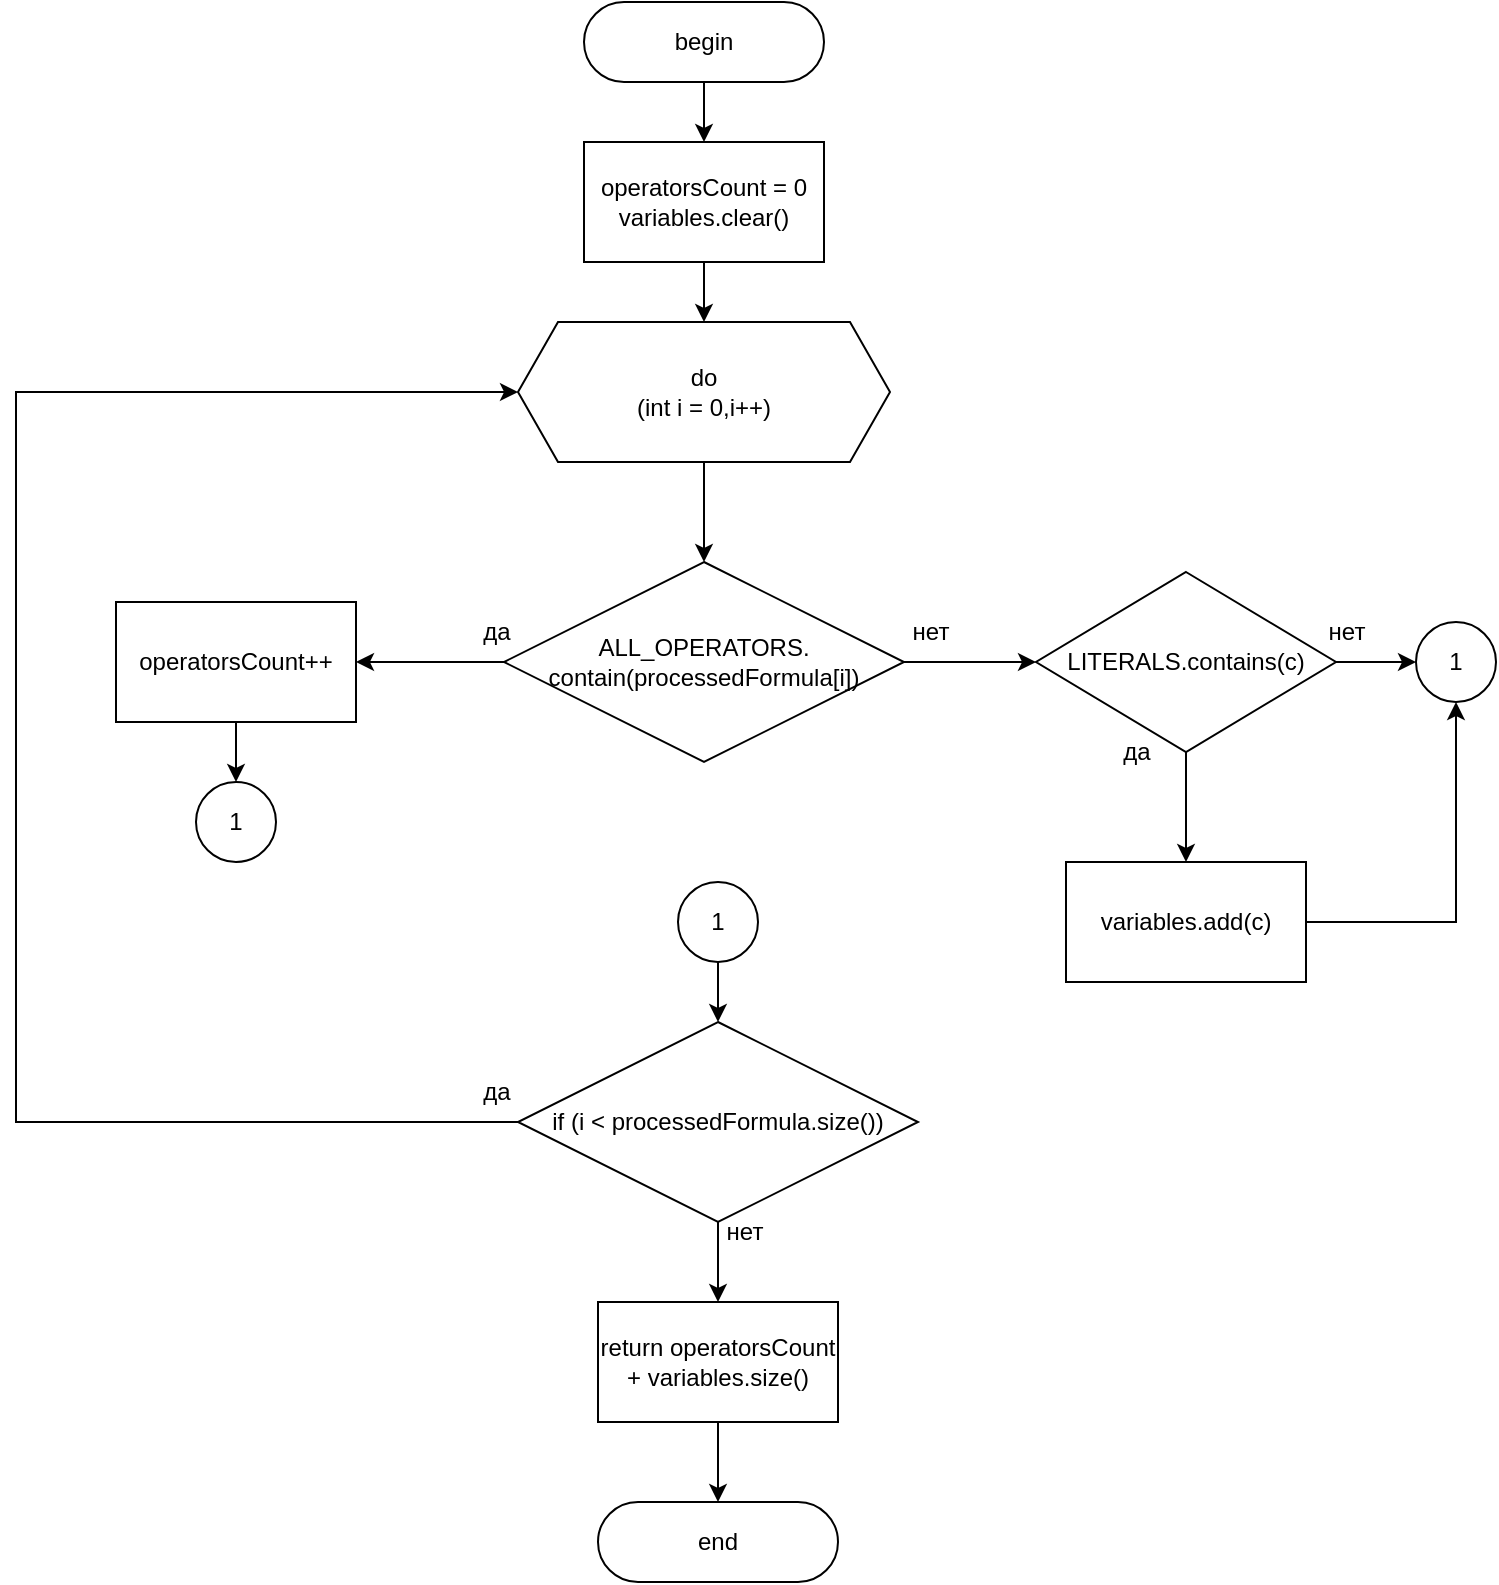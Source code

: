 <mxfile version="27.0.2">
  <diagram id="C5RBs43oDa-KdzZeNtuy" name="Page-1">
    <mxGraphModel dx="1234" dy="786" grid="1" gridSize="10" guides="1" tooltips="1" connect="1" arrows="1" fold="1" page="1" pageScale="1" pageWidth="827" pageHeight="1169" math="0" shadow="0">
      <root>
        <mxCell id="WIyWlLk6GJQsqaUBKTNV-0" />
        <mxCell id="WIyWlLk6GJQsqaUBKTNV-1" parent="WIyWlLk6GJQsqaUBKTNV-0" />
        <mxCell id="GvMWugbNL8Nnu87U0aRX-3" style="edgeStyle=orthogonalEdgeStyle;rounded=0;orthogonalLoop=1;jettySize=auto;html=1;" parent="WIyWlLk6GJQsqaUBKTNV-1" source="GvMWugbNL8Nnu87U0aRX-0" target="GvMWugbNL8Nnu87U0aRX-2" edge="1">
          <mxGeometry relative="1" as="geometry" />
        </mxCell>
        <mxCell id="GvMWugbNL8Nnu87U0aRX-0" value="begin" style="rounded=1;whiteSpace=wrap;html=1;arcSize=50;" parent="WIyWlLk6GJQsqaUBKTNV-1" vertex="1">
          <mxGeometry x="354" y="40" width="120" height="40" as="geometry" />
        </mxCell>
        <mxCell id="GvMWugbNL8Nnu87U0aRX-6" style="edgeStyle=orthogonalEdgeStyle;rounded=0;orthogonalLoop=1;jettySize=auto;html=1;entryX=0.5;entryY=0;entryDx=0;entryDy=0;" parent="WIyWlLk6GJQsqaUBKTNV-1" source="GvMWugbNL8Nnu87U0aRX-2" target="GvMWugbNL8Nnu87U0aRX-5" edge="1">
          <mxGeometry relative="1" as="geometry" />
        </mxCell>
        <mxCell id="GvMWugbNL8Nnu87U0aRX-2" value="operatorsCount = 0&lt;div&gt;variables.clear()&lt;/div&gt;" style="rounded=0;whiteSpace=wrap;html=1;" parent="WIyWlLk6GJQsqaUBKTNV-1" vertex="1">
          <mxGeometry x="354" y="110" width="120" height="60" as="geometry" />
        </mxCell>
        <mxCell id="GvMWugbNL8Nnu87U0aRX-8" style="edgeStyle=orthogonalEdgeStyle;rounded=0;orthogonalLoop=1;jettySize=auto;html=1;" parent="WIyWlLk6GJQsqaUBKTNV-1" source="GvMWugbNL8Nnu87U0aRX-5" target="GvMWugbNL8Nnu87U0aRX-7" edge="1">
          <mxGeometry relative="1" as="geometry" />
        </mxCell>
        <mxCell id="GvMWugbNL8Nnu87U0aRX-5" value="do&lt;div&gt;(int i = 0,i++)&lt;/div&gt;" style="shape=hexagon;perimeter=hexagonPerimeter2;whiteSpace=wrap;html=1;fixedSize=1;" parent="WIyWlLk6GJQsqaUBKTNV-1" vertex="1">
          <mxGeometry x="321" y="200" width="186" height="70" as="geometry" />
        </mxCell>
        <mxCell id="GvMWugbNL8Nnu87U0aRX-10" style="edgeStyle=orthogonalEdgeStyle;rounded=0;orthogonalLoop=1;jettySize=auto;html=1;entryX=1;entryY=0.5;entryDx=0;entryDy=0;" parent="WIyWlLk6GJQsqaUBKTNV-1" source="GvMWugbNL8Nnu87U0aRX-7" target="GvMWugbNL8Nnu87U0aRX-9" edge="1">
          <mxGeometry relative="1" as="geometry" />
        </mxCell>
        <mxCell id="GvMWugbNL8Nnu87U0aRX-14" style="edgeStyle=orthogonalEdgeStyle;rounded=0;orthogonalLoop=1;jettySize=auto;html=1;entryX=0;entryY=0.5;entryDx=0;entryDy=0;" parent="WIyWlLk6GJQsqaUBKTNV-1" source="GvMWugbNL8Nnu87U0aRX-7" target="GvMWugbNL8Nnu87U0aRX-13" edge="1">
          <mxGeometry relative="1" as="geometry" />
        </mxCell>
        <mxCell id="GvMWugbNL8Nnu87U0aRX-7" value="ALL_OPERATORS.&lt;div&gt;contain(processedFormula[i])&lt;/div&gt;" style="rhombus;whiteSpace=wrap;html=1;" parent="WIyWlLk6GJQsqaUBKTNV-1" vertex="1">
          <mxGeometry x="314" y="320" width="200" height="100" as="geometry" />
        </mxCell>
        <mxCell id="GvMWugbNL8Nnu87U0aRX-28" style="edgeStyle=orthogonalEdgeStyle;rounded=0;orthogonalLoop=1;jettySize=auto;html=1;entryX=0.5;entryY=0;entryDx=0;entryDy=0;" parent="WIyWlLk6GJQsqaUBKTNV-1" source="GvMWugbNL8Nnu87U0aRX-9" target="GvMWugbNL8Nnu87U0aRX-27" edge="1">
          <mxGeometry relative="1" as="geometry" />
        </mxCell>
        <mxCell id="GvMWugbNL8Nnu87U0aRX-9" value="operatorsCount++" style="rounded=0;whiteSpace=wrap;html=1;" parent="WIyWlLk6GJQsqaUBKTNV-1" vertex="1">
          <mxGeometry x="120" y="340" width="120" height="60" as="geometry" />
        </mxCell>
        <mxCell id="GvMWugbNL8Nnu87U0aRX-11" value="да" style="text;html=1;align=center;verticalAlign=middle;resizable=0;points=[];autosize=1;strokeColor=none;fillColor=none;" parent="WIyWlLk6GJQsqaUBKTNV-1" vertex="1">
          <mxGeometry x="290" y="340" width="40" height="30" as="geometry" />
        </mxCell>
        <mxCell id="GvMWugbNL8Nnu87U0aRX-31" style="edgeStyle=orthogonalEdgeStyle;rounded=0;orthogonalLoop=1;jettySize=auto;html=1;entryX=0.5;entryY=1;entryDx=0;entryDy=0;" parent="WIyWlLk6GJQsqaUBKTNV-1" source="GvMWugbNL8Nnu87U0aRX-12" target="GvMWugbNL8Nnu87U0aRX-29" edge="1">
          <mxGeometry relative="1" as="geometry" />
        </mxCell>
        <mxCell id="GvMWugbNL8Nnu87U0aRX-12" value="variables.add(c)" style="rounded=0;whiteSpace=wrap;html=1;" parent="WIyWlLk6GJQsqaUBKTNV-1" vertex="1">
          <mxGeometry x="595" y="470" width="120" height="60" as="geometry" />
        </mxCell>
        <mxCell id="GvMWugbNL8Nnu87U0aRX-16" style="edgeStyle=orthogonalEdgeStyle;rounded=0;orthogonalLoop=1;jettySize=auto;html=1;entryX=0.5;entryY=0;entryDx=0;entryDy=0;" parent="WIyWlLk6GJQsqaUBKTNV-1" source="GvMWugbNL8Nnu87U0aRX-13" target="GvMWugbNL8Nnu87U0aRX-12" edge="1">
          <mxGeometry relative="1" as="geometry" />
        </mxCell>
        <mxCell id="GvMWugbNL8Nnu87U0aRX-37" style="edgeStyle=orthogonalEdgeStyle;rounded=0;orthogonalLoop=1;jettySize=auto;html=1;entryX=0;entryY=0.5;entryDx=0;entryDy=0;" parent="WIyWlLk6GJQsqaUBKTNV-1" source="GvMWugbNL8Nnu87U0aRX-13" target="GvMWugbNL8Nnu87U0aRX-29" edge="1">
          <mxGeometry relative="1" as="geometry" />
        </mxCell>
        <mxCell id="GvMWugbNL8Nnu87U0aRX-13" value="LITERALS.contains(c)" style="rhombus;whiteSpace=wrap;html=1;" parent="WIyWlLk6GJQsqaUBKTNV-1" vertex="1">
          <mxGeometry x="580" y="325" width="150" height="90" as="geometry" />
        </mxCell>
        <mxCell id="GvMWugbNL8Nnu87U0aRX-15" value="нет" style="text;html=1;align=center;verticalAlign=middle;resizable=0;points=[];autosize=1;strokeColor=none;fillColor=none;" parent="WIyWlLk6GJQsqaUBKTNV-1" vertex="1">
          <mxGeometry x="507" y="340" width="40" height="30" as="geometry" />
        </mxCell>
        <mxCell id="GvMWugbNL8Nnu87U0aRX-17" value="да" style="text;html=1;align=center;verticalAlign=middle;resizable=0;points=[];autosize=1;strokeColor=none;fillColor=none;" parent="WIyWlLk6GJQsqaUBKTNV-1" vertex="1">
          <mxGeometry x="610" y="400" width="40" height="30" as="geometry" />
        </mxCell>
        <mxCell id="GvMWugbNL8Nnu87U0aRX-19" value="нет" style="text;html=1;align=center;verticalAlign=middle;resizable=0;points=[];autosize=1;strokeColor=none;fillColor=none;" parent="WIyWlLk6GJQsqaUBKTNV-1" vertex="1">
          <mxGeometry x="715" y="340" width="40" height="30" as="geometry" />
        </mxCell>
        <mxCell id="GvMWugbNL8Nnu87U0aRX-27" value="1" style="ellipse;whiteSpace=wrap;html=1;aspect=fixed;" parent="WIyWlLk6GJQsqaUBKTNV-1" vertex="1">
          <mxGeometry x="160" y="430" width="40" height="40" as="geometry" />
        </mxCell>
        <mxCell id="GvMWugbNL8Nnu87U0aRX-29" value="1" style="ellipse;whiteSpace=wrap;html=1;aspect=fixed;" parent="WIyWlLk6GJQsqaUBKTNV-1" vertex="1">
          <mxGeometry x="770" y="350" width="40" height="40" as="geometry" />
        </mxCell>
        <mxCell id="GvMWugbNL8Nnu87U0aRX-38" style="edgeStyle=orthogonalEdgeStyle;rounded=0;orthogonalLoop=1;jettySize=auto;html=1;entryX=0.5;entryY=0;entryDx=0;entryDy=0;" parent="WIyWlLk6GJQsqaUBKTNV-1" source="GvMWugbNL8Nnu87U0aRX-32" target="GvMWugbNL8Nnu87U0aRX-36" edge="1">
          <mxGeometry relative="1" as="geometry" />
        </mxCell>
        <mxCell id="GvMWugbNL8Nnu87U0aRX-32" value="1" style="ellipse;whiteSpace=wrap;html=1;aspect=fixed;" parent="WIyWlLk6GJQsqaUBKTNV-1" vertex="1">
          <mxGeometry x="401" y="480" width="40" height="40" as="geometry" />
        </mxCell>
        <mxCell id="GvMWugbNL8Nnu87U0aRX-39" style="edgeStyle=orthogonalEdgeStyle;rounded=0;orthogonalLoop=1;jettySize=auto;html=1;entryX=0;entryY=0.5;entryDx=0;entryDy=0;exitX=0;exitY=0.5;exitDx=0;exitDy=0;" parent="WIyWlLk6GJQsqaUBKTNV-1" source="GvMWugbNL8Nnu87U0aRX-36" target="GvMWugbNL8Nnu87U0aRX-5" edge="1">
          <mxGeometry relative="1" as="geometry">
            <Array as="points">
              <mxPoint x="314" y="600" />
              <mxPoint x="70" y="600" />
              <mxPoint x="70" y="235" />
            </Array>
          </mxGeometry>
        </mxCell>
        <mxCell id="GvMWugbNL8Nnu87U0aRX-43" style="edgeStyle=orthogonalEdgeStyle;rounded=0;orthogonalLoop=1;jettySize=auto;html=1;" parent="WIyWlLk6GJQsqaUBKTNV-1" source="GvMWugbNL8Nnu87U0aRX-36" target="GvMWugbNL8Nnu87U0aRX-42" edge="1">
          <mxGeometry relative="1" as="geometry" />
        </mxCell>
        <mxCell id="GvMWugbNL8Nnu87U0aRX-36" value="if (i &amp;lt; processedFormula.size())" style="rhombus;whiteSpace=wrap;html=1;" parent="WIyWlLk6GJQsqaUBKTNV-1" vertex="1">
          <mxGeometry x="321" y="550" width="200" height="100" as="geometry" />
        </mxCell>
        <mxCell id="GvMWugbNL8Nnu87U0aRX-40" value="да" style="text;html=1;align=center;verticalAlign=middle;resizable=0;points=[];autosize=1;strokeColor=none;fillColor=none;" parent="WIyWlLk6GJQsqaUBKTNV-1" vertex="1">
          <mxGeometry x="290" y="570" width="40" height="30" as="geometry" />
        </mxCell>
        <mxCell id="GvMWugbNL8Nnu87U0aRX-41" value="нет" style="text;html=1;align=center;verticalAlign=middle;resizable=0;points=[];autosize=1;strokeColor=none;fillColor=none;" parent="WIyWlLk6GJQsqaUBKTNV-1" vertex="1">
          <mxGeometry x="414" y="640" width="40" height="30" as="geometry" />
        </mxCell>
        <mxCell id="GvMWugbNL8Nnu87U0aRX-45" style="edgeStyle=orthogonalEdgeStyle;rounded=0;orthogonalLoop=1;jettySize=auto;html=1;" parent="WIyWlLk6GJQsqaUBKTNV-1" source="GvMWugbNL8Nnu87U0aRX-42" target="GvMWugbNL8Nnu87U0aRX-44" edge="1">
          <mxGeometry relative="1" as="geometry" />
        </mxCell>
        <mxCell id="GvMWugbNL8Nnu87U0aRX-42" value="return operatorsCount&lt;div&gt;+ variables.size()&lt;/div&gt;" style="rounded=0;whiteSpace=wrap;html=1;" parent="WIyWlLk6GJQsqaUBKTNV-1" vertex="1">
          <mxGeometry x="361" y="690" width="120" height="60" as="geometry" />
        </mxCell>
        <mxCell id="GvMWugbNL8Nnu87U0aRX-44" value="end" style="rounded=1;whiteSpace=wrap;html=1;arcSize=50;" parent="WIyWlLk6GJQsqaUBKTNV-1" vertex="1">
          <mxGeometry x="361" y="790" width="120" height="40" as="geometry" />
        </mxCell>
      </root>
    </mxGraphModel>
  </diagram>
</mxfile>
